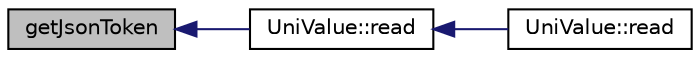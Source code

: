 digraph "getJsonToken"
{
  edge [fontname="Helvetica",fontsize="10",labelfontname="Helvetica",labelfontsize="10"];
  node [fontname="Helvetica",fontsize="10",shape=record];
  rankdir="LR";
  Node1 [label="getJsonToken",height=0.2,width=0.4,color="black", fillcolor="grey75", style="filled", fontcolor="black"];
  Node1 -> Node2 [dir="back",color="midnightblue",fontsize="10",style="solid",fontname="Helvetica"];
  Node2 [label="UniValue::read",height=0.2,width=0.4,color="black", fillcolor="white", style="filled",URL="$class_uni_value.html#a7a2b0e2861c456dc4966e5793453736d"];
  Node2 -> Node3 [dir="back",color="midnightblue",fontsize="10",style="solid",fontname="Helvetica"];
  Node3 [label="UniValue::read",height=0.2,width=0.4,color="black", fillcolor="white", style="filled",URL="$class_uni_value.html#aedc51fc46ef1c5c3e60bf1a9219bbdc8"];
}
